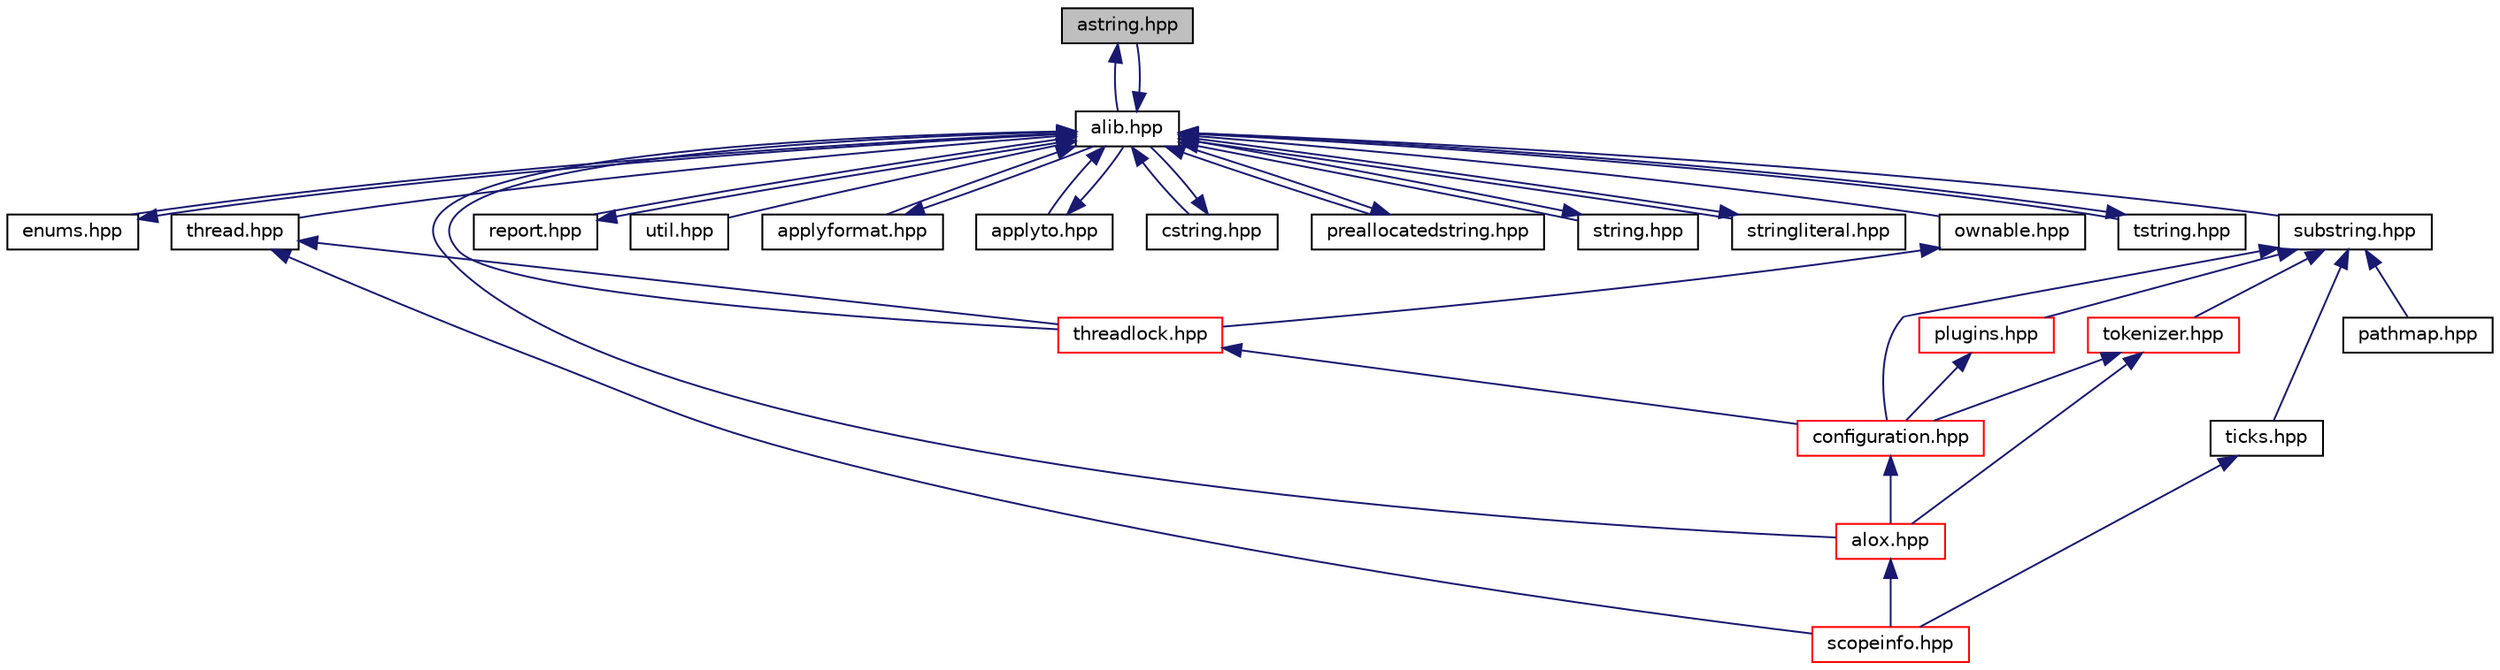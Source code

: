 digraph "astring.hpp"
{
  edge [fontname="Helvetica",fontsize="10",labelfontname="Helvetica",labelfontsize="10"];
  node [fontname="Helvetica",fontsize="10",shape=record];
  Node1 [label="astring.hpp",height=0.2,width=0.4,color="black", fillcolor="grey75", style="filled", fontcolor="black"];
  Node1 -> Node2 [dir="back",color="midnightblue",fontsize="10",style="solid",fontname="Helvetica"];
  Node2 [label="alib.hpp",height=0.2,width=0.4,color="black", fillcolor="white", style="filled",URL="$alib_8hpp.html"];
  Node2 -> Node3 [dir="back",color="midnightblue",fontsize="10",style="solid",fontname="Helvetica"];
  Node3 [label="enums.hpp",height=0.2,width=0.4,color="black", fillcolor="white", style="filled",URL="$enums_8hpp.html"];
  Node3 -> Node2 [dir="back",color="midnightblue",fontsize="10",style="solid",fontname="Helvetica"];
  Node2 -> Node4 [dir="back",color="midnightblue",fontsize="10",style="solid",fontname="Helvetica"];
  Node4 [label="ownable.hpp",height=0.2,width=0.4,color="black", fillcolor="white", style="filled",URL="$ownable_8hpp.html"];
  Node4 -> Node5 [dir="back",color="midnightblue",fontsize="10",style="solid",fontname="Helvetica"];
  Node5 [label="threadlock.hpp",height=0.2,width=0.4,color="red", fillcolor="white", style="filled",URL="$threadlock_8hpp.html"];
  Node5 -> Node6 [dir="back",color="midnightblue",fontsize="10",style="solid",fontname="Helvetica"];
  Node6 [label="configuration.hpp",height=0.2,width=0.4,color="red", fillcolor="white", style="filled",URL="$configuration_8hpp.html"];
  Node6 -> Node7 [dir="back",color="midnightblue",fontsize="10",style="solid",fontname="Helvetica"];
  Node7 [label="alox.hpp",height=0.2,width=0.4,color="red", fillcolor="white", style="filled",URL="$alox_8hpp.html"];
  Node7 -> Node8 [dir="back",color="midnightblue",fontsize="10",style="solid",fontname="Helvetica"];
  Node8 [label="scopeinfo.hpp",height=0.2,width=0.4,color="red", fillcolor="white", style="filled",URL="$scopeinfo_8hpp.html"];
  Node2 -> Node9 [dir="back",color="midnightblue",fontsize="10",style="solid",fontname="Helvetica"];
  Node9 [label="report.hpp",height=0.2,width=0.4,color="black", fillcolor="white", style="filled",URL="$report_8hpp.html"];
  Node9 -> Node2 [dir="back",color="midnightblue",fontsize="10",style="solid",fontname="Helvetica"];
  Node2 -> Node10 [dir="back",color="midnightblue",fontsize="10",style="solid",fontname="Helvetica"];
  Node10 [label="util.hpp",height=0.2,width=0.4,color="black", fillcolor="white", style="filled",URL="$util_8hpp.html"];
  Node2 -> Node11 [dir="back",color="midnightblue",fontsize="10",style="solid",fontname="Helvetica"];
  Node11 [label="applyformat.hpp",height=0.2,width=0.4,color="black", fillcolor="white", style="filled",URL="$applyformat_8hpp.html"];
  Node11 -> Node2 [dir="back",color="midnightblue",fontsize="10",style="solid",fontname="Helvetica"];
  Node2 -> Node12 [dir="back",color="midnightblue",fontsize="10",style="solid",fontname="Helvetica"];
  Node12 [label="applyto.hpp",height=0.2,width=0.4,color="black", fillcolor="white", style="filled",URL="$applyto_8hpp.html"];
  Node12 -> Node2 [dir="back",color="midnightblue",fontsize="10",style="solid",fontname="Helvetica"];
  Node2 -> Node1 [dir="back",color="midnightblue",fontsize="10",style="solid",fontname="Helvetica"];
  Node2 -> Node13 [dir="back",color="midnightblue",fontsize="10",style="solid",fontname="Helvetica"];
  Node13 [label="cstring.hpp",height=0.2,width=0.4,color="black", fillcolor="white", style="filled",URL="$cstring_8hpp.html"];
  Node13 -> Node2 [dir="back",color="midnightblue",fontsize="10",style="solid",fontname="Helvetica"];
  Node2 -> Node14 [dir="back",color="midnightblue",fontsize="10",style="solid",fontname="Helvetica"];
  Node14 [label="preallocatedstring.hpp",height=0.2,width=0.4,color="black", fillcolor="white", style="filled",URL="$preallocatedstring_8hpp.html"];
  Node14 -> Node2 [dir="back",color="midnightblue",fontsize="10",style="solid",fontname="Helvetica"];
  Node2 -> Node15 [dir="back",color="midnightblue",fontsize="10",style="solid",fontname="Helvetica"];
  Node15 [label="string.hpp",height=0.2,width=0.4,color="black", fillcolor="white", style="filled",URL="$string_8hpp.html"];
  Node15 -> Node2 [dir="back",color="midnightblue",fontsize="10",style="solid",fontname="Helvetica"];
  Node2 -> Node16 [dir="back",color="midnightblue",fontsize="10",style="solid",fontname="Helvetica"];
  Node16 [label="stringliteral.hpp",height=0.2,width=0.4,color="black", fillcolor="white", style="filled",URL="$stringliteral_8hpp.html"];
  Node16 -> Node2 [dir="back",color="midnightblue",fontsize="10",style="solid",fontname="Helvetica"];
  Node2 -> Node17 [dir="back",color="midnightblue",fontsize="10",style="solid",fontname="Helvetica"];
  Node17 [label="substring.hpp",height=0.2,width=0.4,color="black", fillcolor="white", style="filled",URL="$substring_8hpp.html"];
  Node17 -> Node6 [dir="back",color="midnightblue",fontsize="10",style="solid",fontname="Helvetica"];
  Node17 -> Node18 [dir="back",color="midnightblue",fontsize="10",style="solid",fontname="Helvetica"];
  Node18 [label="plugins.hpp",height=0.2,width=0.4,color="red", fillcolor="white", style="filled",URL="$plugins_8hpp.html"];
  Node18 -> Node6 [dir="back",color="midnightblue",fontsize="10",style="solid",fontname="Helvetica"];
  Node17 -> Node19 [dir="back",color="midnightblue",fontsize="10",style="solid",fontname="Helvetica"];
  Node19 [label="pathmap.hpp",height=0.2,width=0.4,color="black", fillcolor="white", style="filled",URL="$pathmap_8hpp.html"];
  Node17 -> Node20 [dir="back",color="midnightblue",fontsize="10",style="solid",fontname="Helvetica"];
  Node20 [label="tokenizer.hpp",height=0.2,width=0.4,color="red", fillcolor="white", style="filled",URL="$tokenizer_8hpp.html"];
  Node20 -> Node6 [dir="back",color="midnightblue",fontsize="10",style="solid",fontname="Helvetica"];
  Node20 -> Node7 [dir="back",color="midnightblue",fontsize="10",style="solid",fontname="Helvetica"];
  Node17 -> Node21 [dir="back",color="midnightblue",fontsize="10",style="solid",fontname="Helvetica"];
  Node21 [label="ticks.hpp",height=0.2,width=0.4,color="black", fillcolor="white", style="filled",URL="$ticks_8hpp.html"];
  Node21 -> Node8 [dir="back",color="midnightblue",fontsize="10",style="solid",fontname="Helvetica"];
  Node2 -> Node22 [dir="back",color="midnightblue",fontsize="10",style="solid",fontname="Helvetica"];
  Node22 [label="tstring.hpp",height=0.2,width=0.4,color="black", fillcolor="white", style="filled",URL="$tstring_8hpp.html"];
  Node22 -> Node2 [dir="back",color="midnightblue",fontsize="10",style="solid",fontname="Helvetica"];
  Node2 -> Node23 [dir="back",color="midnightblue",fontsize="10",style="solid",fontname="Helvetica"];
  Node23 [label="thread.hpp",height=0.2,width=0.4,color="black", fillcolor="white", style="filled",URL="$thread_8hpp.html"];
  Node23 -> Node5 [dir="back",color="midnightblue",fontsize="10",style="solid",fontname="Helvetica"];
  Node23 -> Node8 [dir="back",color="midnightblue",fontsize="10",style="solid",fontname="Helvetica"];
  Node2 -> Node5 [dir="back",color="midnightblue",fontsize="10",style="solid",fontname="Helvetica"];
  Node2 -> Node7 [dir="back",color="midnightblue",fontsize="10",style="solid",fontname="Helvetica"];
}

